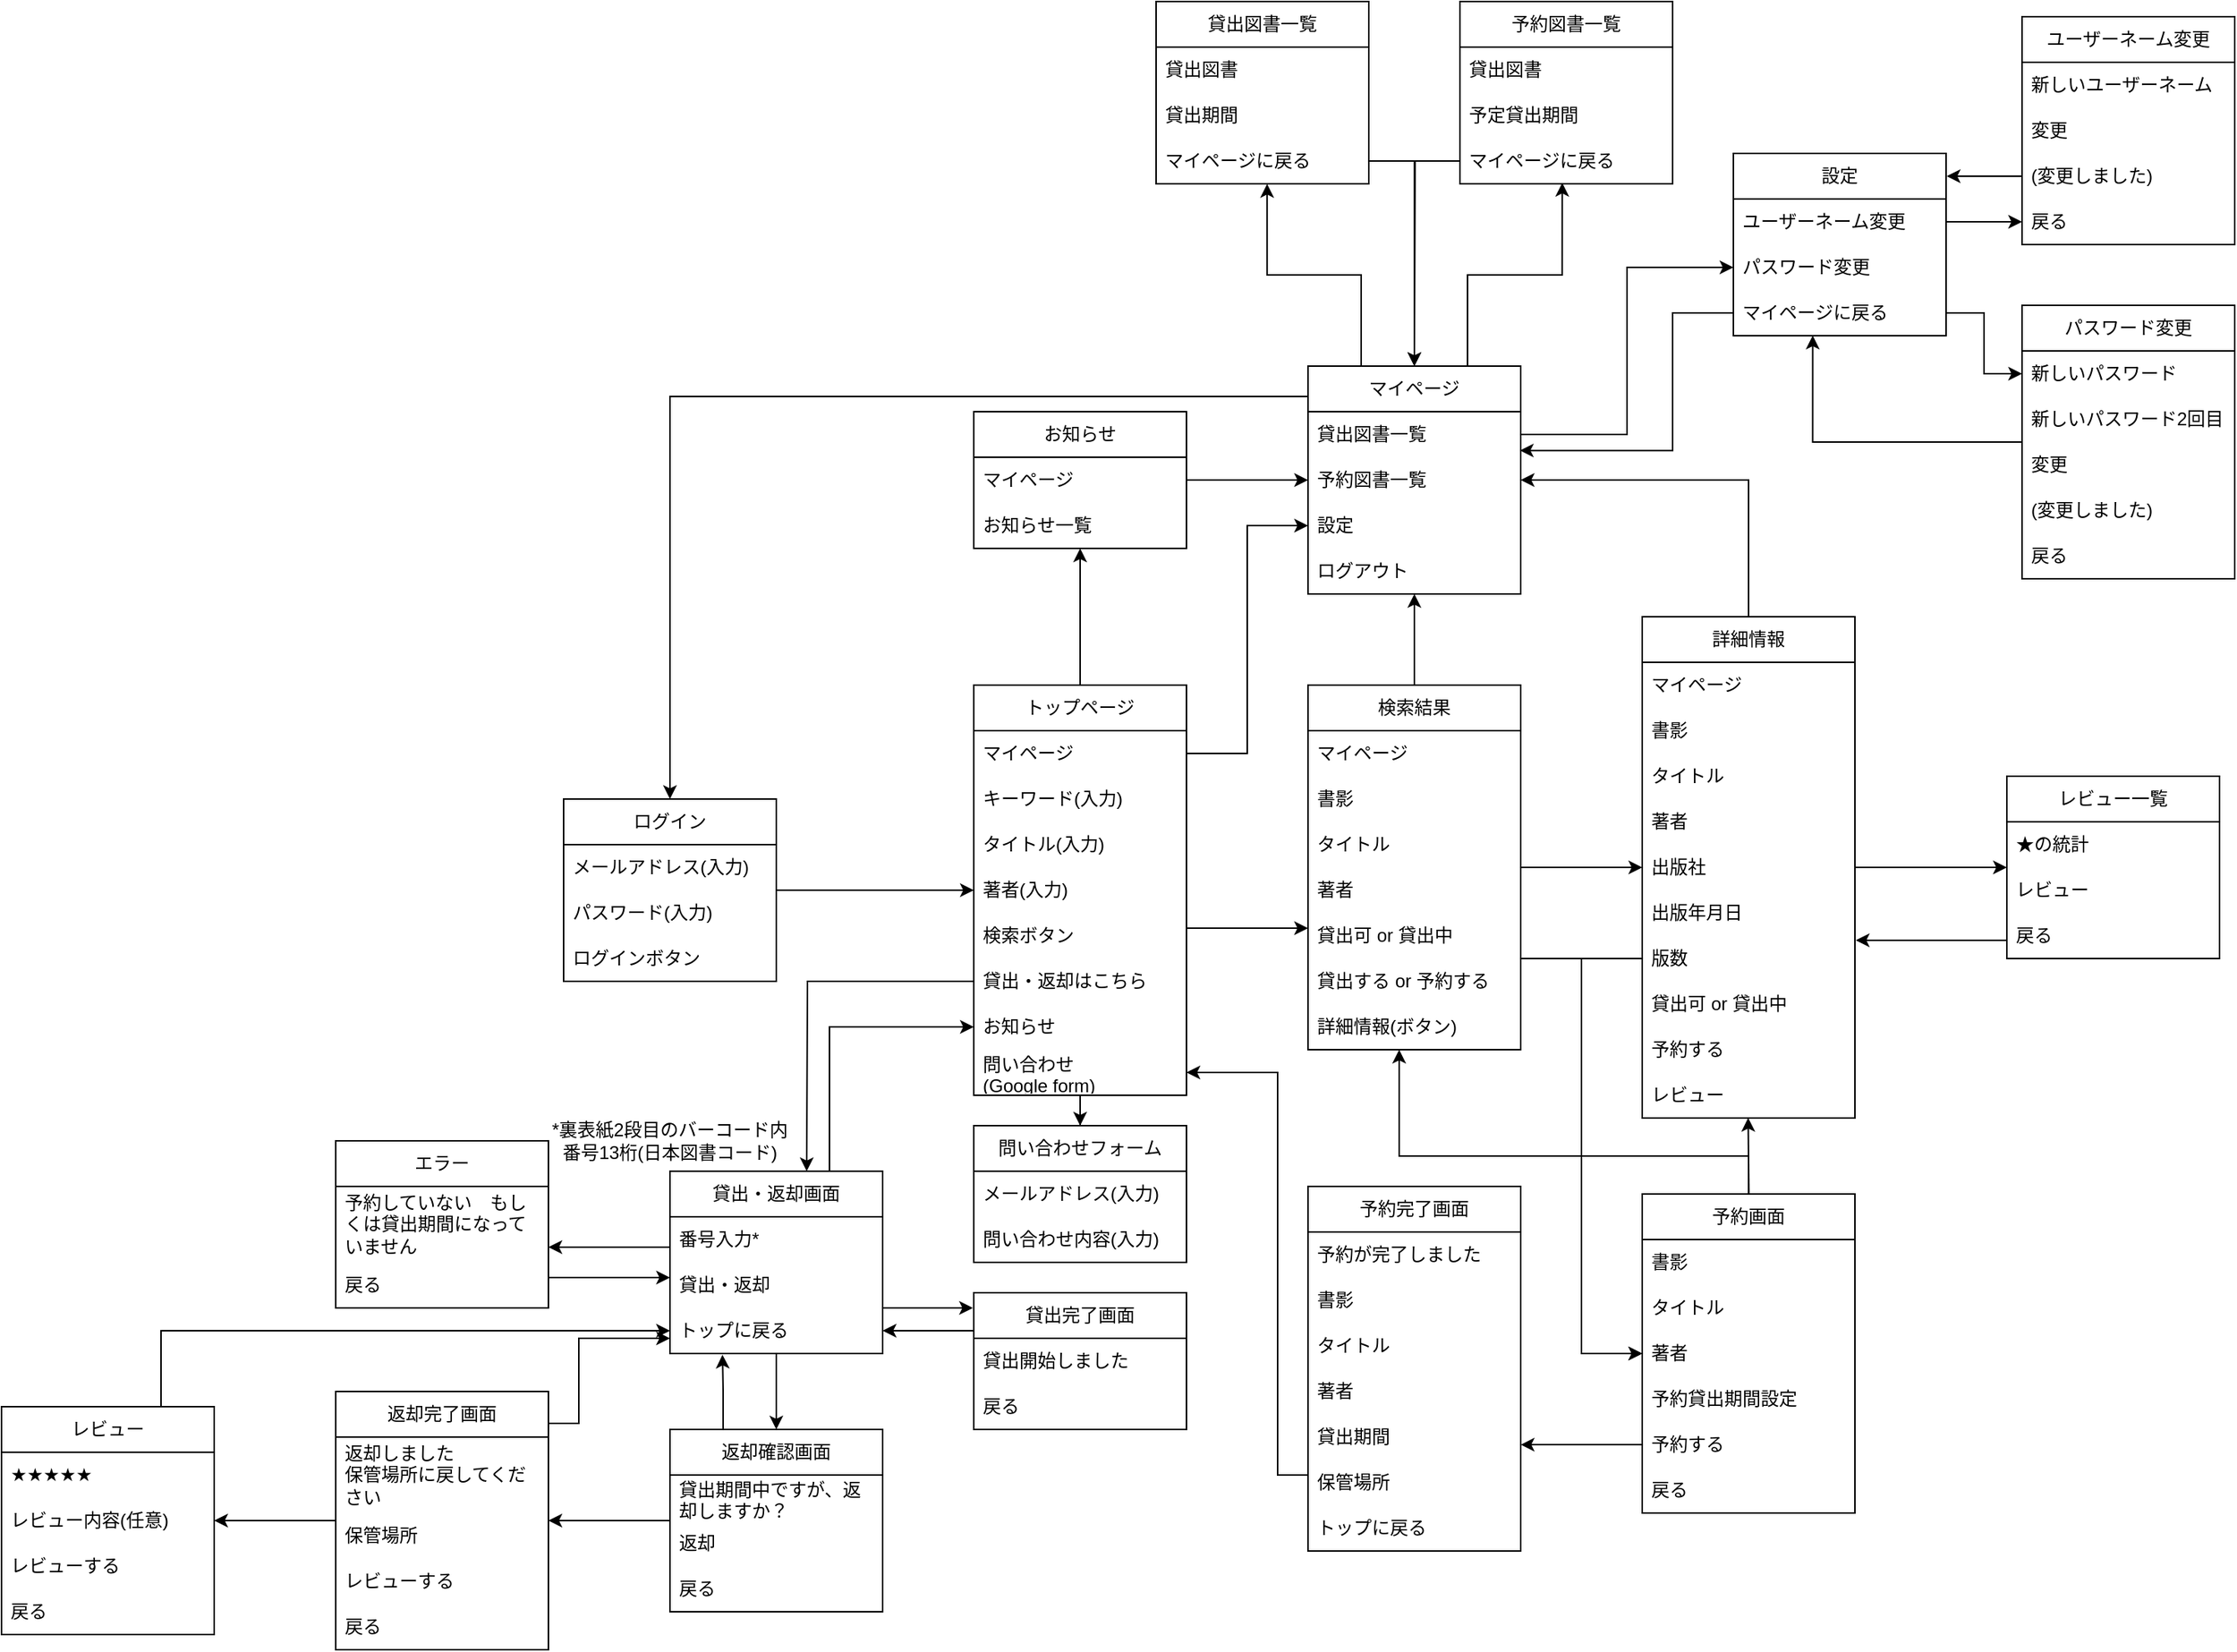 <mxfile version="26.2.13">
  <diagram name="ページ1" id="Kt6pS9-ySaZlzc54SD5-">
    <mxGraphModel dx="2110" dy="527" grid="1" gridSize="10" guides="1" tooltips="1" connect="1" arrows="1" fold="1" page="1" pageScale="1" pageWidth="827" pageHeight="1169" math="0" shadow="0">
      <root>
        <mxCell id="0" />
        <mxCell id="1" parent="0" />
        <mxCell id="22hlUkd0kYIgXe7Y-3Ug-33" value="" style="edgeStyle=orthogonalEdgeStyle;rounded=0;orthogonalLoop=1;jettySize=auto;html=1;" parent="1" source="22hlUkd0kYIgXe7Y-3Ug-8" target="22hlUkd0kYIgXe7Y-3Ug-26" edge="1">
          <mxGeometry relative="1" as="geometry">
            <Array as="points">
              <mxPoint x="80" y="670" />
              <mxPoint x="80" y="670" />
            </Array>
          </mxGeometry>
        </mxCell>
        <mxCell id="22hlUkd0kYIgXe7Y-3Ug-41" value="" style="edgeStyle=orthogonalEdgeStyle;rounded=0;orthogonalLoop=1;jettySize=auto;html=1;" parent="1" source="22hlUkd0kYIgXe7Y-3Ug-8" target="22hlUkd0kYIgXe7Y-3Ug-34" edge="1">
          <mxGeometry relative="1" as="geometry" />
        </mxCell>
        <mxCell id="22hlUkd0kYIgXe7Y-3Ug-58" value="" style="edgeStyle=orthogonalEdgeStyle;rounded=0;orthogonalLoop=1;jettySize=auto;html=1;" parent="1" source="22hlUkd0kYIgXe7Y-3Ug-8" target="22hlUkd0kYIgXe7Y-3Ug-51" edge="1">
          <mxGeometry relative="1" as="geometry" />
        </mxCell>
        <mxCell id="22hlUkd0kYIgXe7Y-3Ug-8" value="トップページ" style="swimlane;fontStyle=0;childLayout=stackLayout;horizontal=1;startSize=30;horizontalStack=0;resizeParent=1;resizeParentMax=0;resizeLast=0;collapsible=1;marginBottom=0;whiteSpace=wrap;html=1;" parent="1" vertex="1">
          <mxGeometry x="-100" y="510" width="140" height="270" as="geometry">
            <mxRectangle x="560" y="190" width="100" height="30" as="alternateBounds" />
          </mxGeometry>
        </mxCell>
        <mxCell id="22hlUkd0kYIgXe7Y-3Ug-111" value="マイページ" style="text;strokeColor=none;fillColor=none;align=left;verticalAlign=middle;spacingLeft=4;spacingRight=4;overflow=hidden;points=[[0,0.5],[1,0.5]];portConstraint=eastwest;rotatable=0;whiteSpace=wrap;html=1;container=0;" parent="22hlUkd0kYIgXe7Y-3Ug-8" vertex="1">
          <mxGeometry y="30" width="140" height="30" as="geometry" />
        </mxCell>
        <mxCell id="22hlUkd0kYIgXe7Y-3Ug-9" value="キーワード(入力)" style="text;strokeColor=none;fillColor=none;align=left;verticalAlign=middle;spacingLeft=4;spacingRight=4;overflow=hidden;points=[[0,0.5],[1,0.5]];portConstraint=eastwest;rotatable=0;whiteSpace=wrap;html=1;container=0;" parent="22hlUkd0kYIgXe7Y-3Ug-8" vertex="1">
          <mxGeometry y="60" width="140" height="30" as="geometry" />
        </mxCell>
        <mxCell id="22hlUkd0kYIgXe7Y-3Ug-21" value="タイトル(入力)" style="text;strokeColor=none;fillColor=none;align=left;verticalAlign=middle;spacingLeft=4;spacingRight=4;overflow=hidden;points=[[0,0.5],[1,0.5]];portConstraint=eastwest;rotatable=0;whiteSpace=wrap;html=1;container=0;" parent="22hlUkd0kYIgXe7Y-3Ug-8" vertex="1">
          <mxGeometry y="90" width="140" height="30" as="geometry" />
        </mxCell>
        <mxCell id="22hlUkd0kYIgXe7Y-3Ug-22" value="著者(入力)" style="text;strokeColor=none;fillColor=none;align=left;verticalAlign=middle;spacingLeft=4;spacingRight=4;overflow=hidden;points=[[0,0.5],[1,0.5]];portConstraint=eastwest;rotatable=0;whiteSpace=wrap;html=1;container=0;" parent="22hlUkd0kYIgXe7Y-3Ug-8" vertex="1">
          <mxGeometry y="120" width="140" height="30" as="geometry" />
        </mxCell>
        <mxCell id="22hlUkd0kYIgXe7Y-3Ug-23" value="検索ボタン" style="text;strokeColor=none;fillColor=none;align=left;verticalAlign=middle;spacingLeft=4;spacingRight=4;overflow=hidden;points=[[0,0.5],[1,0.5]];portConstraint=eastwest;rotatable=0;whiteSpace=wrap;html=1;container=0;" parent="22hlUkd0kYIgXe7Y-3Ug-8" vertex="1">
          <mxGeometry y="150" width="140" height="30" as="geometry" />
        </mxCell>
        <mxCell id="WD_1mOVUfBzSglNMKN-f-21" style="edgeStyle=orthogonalEdgeStyle;rounded=0;orthogonalLoop=1;jettySize=auto;html=1;" parent="22hlUkd0kYIgXe7Y-3Ug-8" source="WD_1mOVUfBzSglNMKN-f-19" edge="1">
          <mxGeometry relative="1" as="geometry">
            <mxPoint x="-110" y="320" as="targetPoint" />
          </mxGeometry>
        </mxCell>
        <mxCell id="WD_1mOVUfBzSglNMKN-f-19" value="貸出・返却はこちら" style="text;strokeColor=none;fillColor=none;align=left;verticalAlign=middle;spacingLeft=4;spacingRight=4;overflow=hidden;points=[[0,0.5],[1,0.5]];portConstraint=eastwest;rotatable=0;whiteSpace=wrap;html=1;container=0;" parent="22hlUkd0kYIgXe7Y-3Ug-8" vertex="1">
          <mxGeometry y="180" width="140" height="30" as="geometry" />
        </mxCell>
        <mxCell id="22hlUkd0kYIgXe7Y-3Ug-24" value="お知らせ" style="text;strokeColor=none;fillColor=none;align=left;verticalAlign=middle;spacingLeft=4;spacingRight=4;overflow=hidden;points=[[0,0.5],[1,0.5]];portConstraint=eastwest;rotatable=0;whiteSpace=wrap;html=1;container=0;" parent="22hlUkd0kYIgXe7Y-3Ug-8" vertex="1">
          <mxGeometry y="210" width="140" height="30" as="geometry" />
        </mxCell>
        <mxCell id="22hlUkd0kYIgXe7Y-3Ug-25" value="問い合わせ&lt;div&gt;(Google form)&lt;/div&gt;" style="text;strokeColor=none;fillColor=none;align=left;verticalAlign=middle;spacingLeft=4;spacingRight=4;overflow=hidden;points=[[0,0.5],[1,0.5]];portConstraint=eastwest;rotatable=0;whiteSpace=wrap;html=1;container=0;" parent="22hlUkd0kYIgXe7Y-3Ug-8" vertex="1">
          <mxGeometry y="240" width="140" height="30" as="geometry" />
        </mxCell>
        <mxCell id="22hlUkd0kYIgXe7Y-3Ug-67" value="" style="edgeStyle=orthogonalEdgeStyle;rounded=0;orthogonalLoop=1;jettySize=auto;html=1;" parent="1" source="22hlUkd0kYIgXe7Y-3Ug-26" target="22hlUkd0kYIgXe7Y-3Ug-60" edge="1">
          <mxGeometry relative="1" as="geometry" />
        </mxCell>
        <mxCell id="22hlUkd0kYIgXe7Y-3Ug-26" value="検索結果" style="swimlane;fontStyle=0;childLayout=stackLayout;horizontal=1;startSize=30;horizontalStack=0;resizeParent=1;resizeParentMax=0;resizeLast=0;collapsible=1;marginBottom=0;whiteSpace=wrap;html=1;" parent="1" vertex="1">
          <mxGeometry x="120" y="510" width="140" height="240" as="geometry">
            <mxRectangle x="560" y="190" width="100" height="30" as="alternateBounds" />
          </mxGeometry>
        </mxCell>
        <mxCell id="22hlUkd0kYIgXe7Y-3Ug-126" value="マイページ" style="text;strokeColor=none;fillColor=none;align=left;verticalAlign=middle;spacingLeft=4;spacingRight=4;overflow=hidden;points=[[0,0.5],[1,0.5]];portConstraint=eastwest;rotatable=0;whiteSpace=wrap;html=1;container=0;" parent="22hlUkd0kYIgXe7Y-3Ug-26" vertex="1">
          <mxGeometry y="30" width="140" height="30" as="geometry" />
        </mxCell>
        <mxCell id="22hlUkd0kYIgXe7Y-3Ug-27" value="書影" style="text;strokeColor=none;fillColor=none;align=left;verticalAlign=middle;spacingLeft=4;spacingRight=4;overflow=hidden;points=[[0,0.5],[1,0.5]];portConstraint=eastwest;rotatable=0;whiteSpace=wrap;html=1;container=0;" parent="22hlUkd0kYIgXe7Y-3Ug-26" vertex="1">
          <mxGeometry y="60" width="140" height="30" as="geometry" />
        </mxCell>
        <mxCell id="22hlUkd0kYIgXe7Y-3Ug-28" value="タイトル" style="text;strokeColor=none;fillColor=none;align=left;verticalAlign=middle;spacingLeft=4;spacingRight=4;overflow=hidden;points=[[0,0.5],[1,0.5]];portConstraint=eastwest;rotatable=0;whiteSpace=wrap;html=1;container=0;" parent="22hlUkd0kYIgXe7Y-3Ug-26" vertex="1">
          <mxGeometry y="90" width="140" height="30" as="geometry" />
        </mxCell>
        <mxCell id="22hlUkd0kYIgXe7Y-3Ug-29" value="著者" style="text;strokeColor=none;fillColor=none;align=left;verticalAlign=middle;spacingLeft=4;spacingRight=4;overflow=hidden;points=[[0,0.5],[1,0.5]];portConstraint=eastwest;rotatable=0;whiteSpace=wrap;html=1;container=0;" parent="22hlUkd0kYIgXe7Y-3Ug-26" vertex="1">
          <mxGeometry y="120" width="140" height="30" as="geometry" />
        </mxCell>
        <mxCell id="22hlUkd0kYIgXe7Y-3Ug-30" value="貸出可 or 貸出中" style="text;strokeColor=none;fillColor=none;align=left;verticalAlign=middle;spacingLeft=4;spacingRight=4;overflow=hidden;points=[[0,0.5],[1,0.5]];portConstraint=eastwest;rotatable=0;whiteSpace=wrap;html=1;container=0;" parent="22hlUkd0kYIgXe7Y-3Ug-26" vertex="1">
          <mxGeometry y="150" width="140" height="30" as="geometry" />
        </mxCell>
        <mxCell id="22hlUkd0kYIgXe7Y-3Ug-31" value="貸出する or 予約する" style="text;strokeColor=none;fillColor=none;align=left;verticalAlign=middle;spacingLeft=4;spacingRight=4;overflow=hidden;points=[[0,0.5],[1,0.5]];portConstraint=eastwest;rotatable=0;whiteSpace=wrap;html=1;container=0;" parent="22hlUkd0kYIgXe7Y-3Ug-26" vertex="1">
          <mxGeometry y="180" width="140" height="30" as="geometry" />
        </mxCell>
        <mxCell id="22hlUkd0kYIgXe7Y-3Ug-32" value="詳細情報(ボタン)" style="text;strokeColor=none;fillColor=none;align=left;verticalAlign=middle;spacingLeft=4;spacingRight=4;overflow=hidden;points=[[0,0.5],[1,0.5]];portConstraint=eastwest;rotatable=0;whiteSpace=wrap;html=1;container=0;" parent="22hlUkd0kYIgXe7Y-3Ug-26" vertex="1">
          <mxGeometry y="210" width="140" height="30" as="geometry" />
        </mxCell>
        <mxCell id="22hlUkd0kYIgXe7Y-3Ug-34" value="問い合わせフォーム" style="swimlane;fontStyle=0;childLayout=stackLayout;horizontal=1;startSize=30;horizontalStack=0;resizeParent=1;resizeParentMax=0;resizeLast=0;collapsible=1;marginBottom=0;whiteSpace=wrap;html=1;" parent="1" vertex="1">
          <mxGeometry x="-100" y="800" width="140" height="90" as="geometry">
            <mxRectangle x="560" y="190" width="100" height="30" as="alternateBounds" />
          </mxGeometry>
        </mxCell>
        <mxCell id="22hlUkd0kYIgXe7Y-3Ug-35" value="メールアドレス(入力)" style="text;strokeColor=none;fillColor=none;align=left;verticalAlign=middle;spacingLeft=4;spacingRight=4;overflow=hidden;points=[[0,0.5],[1,0.5]];portConstraint=eastwest;rotatable=0;whiteSpace=wrap;html=1;container=0;" parent="22hlUkd0kYIgXe7Y-3Ug-34" vertex="1">
          <mxGeometry y="30" width="140" height="30" as="geometry" />
        </mxCell>
        <mxCell id="22hlUkd0kYIgXe7Y-3Ug-40" value="問い合わせ内容(入力)" style="text;strokeColor=none;fillColor=none;align=left;verticalAlign=middle;spacingLeft=4;spacingRight=4;overflow=hidden;points=[[0,0.5],[1,0.5]];portConstraint=eastwest;rotatable=0;whiteSpace=wrap;html=1;container=0;" parent="22hlUkd0kYIgXe7Y-3Ug-34" vertex="1">
          <mxGeometry y="60" width="140" height="30" as="geometry" />
        </mxCell>
        <mxCell id="22hlUkd0kYIgXe7Y-3Ug-119" value="" style="edgeStyle=orthogonalEdgeStyle;rounded=0;orthogonalLoop=1;jettySize=auto;html=1;" parent="1" source="22hlUkd0kYIgXe7Y-3Ug-51" target="22hlUkd0kYIgXe7Y-3Ug-117" edge="1">
          <mxGeometry relative="1" as="geometry" />
        </mxCell>
        <mxCell id="22hlUkd0kYIgXe7Y-3Ug-51" value="お知らせ" style="swimlane;fontStyle=0;childLayout=stackLayout;horizontal=1;startSize=30;horizontalStack=0;resizeParent=1;resizeParentMax=0;resizeLast=0;collapsible=1;marginBottom=0;whiteSpace=wrap;html=1;" parent="1" vertex="1">
          <mxGeometry x="-100" y="330" width="140" height="90" as="geometry">
            <mxRectangle x="560" y="190" width="100" height="30" as="alternateBounds" />
          </mxGeometry>
        </mxCell>
        <mxCell id="22hlUkd0kYIgXe7Y-3Ug-131" value="マイページ" style="text;strokeColor=none;fillColor=none;align=left;verticalAlign=middle;spacingLeft=4;spacingRight=4;overflow=hidden;points=[[0,0.5],[1,0.5]];portConstraint=eastwest;rotatable=0;whiteSpace=wrap;html=1;container=0;" parent="22hlUkd0kYIgXe7Y-3Ug-51" vertex="1">
          <mxGeometry y="30" width="140" height="30" as="geometry" />
        </mxCell>
        <mxCell id="22hlUkd0kYIgXe7Y-3Ug-52" value="お知らせ一覧" style="text;strokeColor=none;fillColor=none;align=left;verticalAlign=middle;spacingLeft=4;spacingRight=4;overflow=hidden;points=[[0,0.5],[1,0.5]];portConstraint=eastwest;rotatable=0;whiteSpace=wrap;html=1;container=0;" parent="22hlUkd0kYIgXe7Y-3Ug-51" vertex="1">
          <mxGeometry y="60" width="140" height="30" as="geometry" />
        </mxCell>
        <mxCell id="22hlUkd0kYIgXe7Y-3Ug-130" style="edgeStyle=orthogonalEdgeStyle;rounded=0;orthogonalLoop=1;jettySize=auto;html=1;exitX=0.5;exitY=0;exitDx=0;exitDy=0;entryX=1;entryY=0.5;entryDx=0;entryDy=0;" parent="1" source="22hlUkd0kYIgXe7Y-3Ug-60" target="22hlUkd0kYIgXe7Y-3Ug-117" edge="1">
          <mxGeometry relative="1" as="geometry" />
        </mxCell>
        <mxCell id="u4Y02AsKaoFaNScH1n6Z-13" value="" style="edgeStyle=orthogonalEdgeStyle;rounded=0;orthogonalLoop=1;jettySize=auto;html=1;" parent="1" source="22hlUkd0kYIgXe7Y-3Ug-60" target="u4Y02AsKaoFaNScH1n6Z-2" edge="1">
          <mxGeometry relative="1" as="geometry" />
        </mxCell>
        <mxCell id="22hlUkd0kYIgXe7Y-3Ug-60" value="詳細情報" style="swimlane;fontStyle=0;childLayout=stackLayout;horizontal=1;startSize=30;horizontalStack=0;resizeParent=1;resizeParentMax=0;resizeLast=0;collapsible=1;marginBottom=0;whiteSpace=wrap;html=1;" parent="1" vertex="1">
          <mxGeometry x="340" y="465" width="140" height="330" as="geometry">
            <mxRectangle x="560" y="190" width="100" height="30" as="alternateBounds" />
          </mxGeometry>
        </mxCell>
        <mxCell id="22hlUkd0kYIgXe7Y-3Ug-127" value="マイページ" style="text;strokeColor=none;fillColor=none;align=left;verticalAlign=middle;spacingLeft=4;spacingRight=4;overflow=hidden;points=[[0,0.5],[1,0.5]];portConstraint=eastwest;rotatable=0;whiteSpace=wrap;html=1;container=0;" parent="22hlUkd0kYIgXe7Y-3Ug-60" vertex="1">
          <mxGeometry y="30" width="140" height="30" as="geometry" />
        </mxCell>
        <mxCell id="22hlUkd0kYIgXe7Y-3Ug-61" value="書影" style="text;strokeColor=none;fillColor=none;align=left;verticalAlign=middle;spacingLeft=4;spacingRight=4;overflow=hidden;points=[[0,0.5],[1,0.5]];portConstraint=eastwest;rotatable=0;whiteSpace=wrap;html=1;container=0;" parent="22hlUkd0kYIgXe7Y-3Ug-60" vertex="1">
          <mxGeometry y="60" width="140" height="30" as="geometry" />
        </mxCell>
        <mxCell id="22hlUkd0kYIgXe7Y-3Ug-62" value="タイトル" style="text;strokeColor=none;fillColor=none;align=left;verticalAlign=middle;spacingLeft=4;spacingRight=4;overflow=hidden;points=[[0,0.5],[1,0.5]];portConstraint=eastwest;rotatable=0;whiteSpace=wrap;html=1;container=0;" parent="22hlUkd0kYIgXe7Y-3Ug-60" vertex="1">
          <mxGeometry y="90" width="140" height="30" as="geometry" />
        </mxCell>
        <mxCell id="22hlUkd0kYIgXe7Y-3Ug-63" value="著者" style="text;strokeColor=none;fillColor=none;align=left;verticalAlign=middle;spacingLeft=4;spacingRight=4;overflow=hidden;points=[[0,0.5],[1,0.5]];portConstraint=eastwest;rotatable=0;whiteSpace=wrap;html=1;container=0;" parent="22hlUkd0kYIgXe7Y-3Ug-60" vertex="1">
          <mxGeometry y="120" width="140" height="30" as="geometry" />
        </mxCell>
        <mxCell id="22hlUkd0kYIgXe7Y-3Ug-68" value="出版社" style="text;strokeColor=none;fillColor=none;align=left;verticalAlign=middle;spacingLeft=4;spacingRight=4;overflow=hidden;points=[[0,0.5],[1,0.5]];portConstraint=eastwest;rotatable=0;whiteSpace=wrap;html=1;container=0;" parent="22hlUkd0kYIgXe7Y-3Ug-60" vertex="1">
          <mxGeometry y="150" width="140" height="30" as="geometry" />
        </mxCell>
        <mxCell id="22hlUkd0kYIgXe7Y-3Ug-69" value="出版年月日" style="text;strokeColor=none;fillColor=none;align=left;verticalAlign=middle;spacingLeft=4;spacingRight=4;overflow=hidden;points=[[0,0.5],[1,0.5]];portConstraint=eastwest;rotatable=0;whiteSpace=wrap;html=1;container=0;" parent="22hlUkd0kYIgXe7Y-3Ug-60" vertex="1">
          <mxGeometry y="180" width="140" height="30" as="geometry" />
        </mxCell>
        <mxCell id="22hlUkd0kYIgXe7Y-3Ug-70" value="版数" style="text;strokeColor=none;fillColor=none;align=left;verticalAlign=middle;spacingLeft=4;spacingRight=4;overflow=hidden;points=[[0,0.5],[1,0.5]];portConstraint=eastwest;rotatable=0;whiteSpace=wrap;html=1;container=0;" parent="22hlUkd0kYIgXe7Y-3Ug-60" vertex="1">
          <mxGeometry y="210" width="140" height="30" as="geometry" />
        </mxCell>
        <mxCell id="22hlUkd0kYIgXe7Y-3Ug-64" value="貸出可 or 貸出中" style="text;strokeColor=none;fillColor=none;align=left;verticalAlign=middle;spacingLeft=4;spacingRight=4;overflow=hidden;points=[[0,0.5],[1,0.5]];portConstraint=eastwest;rotatable=0;whiteSpace=wrap;html=1;container=0;" parent="22hlUkd0kYIgXe7Y-3Ug-60" vertex="1">
          <mxGeometry y="240" width="140" height="30" as="geometry" />
        </mxCell>
        <mxCell id="22hlUkd0kYIgXe7Y-3Ug-65" value="予約する" style="text;strokeColor=none;fillColor=none;align=left;verticalAlign=middle;spacingLeft=4;spacingRight=4;overflow=hidden;points=[[0,0.5],[1,0.5]];portConstraint=eastwest;rotatable=0;whiteSpace=wrap;html=1;container=0;" parent="22hlUkd0kYIgXe7Y-3Ug-60" vertex="1">
          <mxGeometry y="270" width="140" height="30" as="geometry" />
        </mxCell>
        <mxCell id="22hlUkd0kYIgXe7Y-3Ug-66" value="レビュー" style="text;strokeColor=none;fillColor=none;align=left;verticalAlign=middle;spacingLeft=4;spacingRight=4;overflow=hidden;points=[[0,0.5],[1,0.5]];portConstraint=eastwest;rotatable=0;whiteSpace=wrap;html=1;container=0;" parent="22hlUkd0kYIgXe7Y-3Ug-60" vertex="1">
          <mxGeometry y="300" width="140" height="30" as="geometry" />
        </mxCell>
        <mxCell id="WD_1mOVUfBzSglNMKN-f-13" value="" style="edgeStyle=orthogonalEdgeStyle;rounded=0;orthogonalLoop=1;jettySize=auto;html=1;exitX=0.5;exitY=0;exitDx=0;exitDy=0;" parent="1" source="22hlUkd0kYIgXe7Y-3Ug-71" edge="1">
          <mxGeometry relative="1" as="geometry">
            <mxPoint x="420" y="840" as="sourcePoint" />
            <mxPoint x="180" y="750" as="targetPoint" />
            <Array as="points">
              <mxPoint x="410" y="820" />
              <mxPoint x="180" y="820" />
            </Array>
          </mxGeometry>
        </mxCell>
        <mxCell id="WD_1mOVUfBzSglNMKN-f-17" style="edgeStyle=orthogonalEdgeStyle;rounded=0;orthogonalLoop=1;jettySize=auto;html=1;entryX=1;entryY=0.667;entryDx=0;entryDy=0;exitX=0;exitY=0.5;exitDx=0;exitDy=0;entryPerimeter=0;" parent="1" source="22hlUkd0kYIgXe7Y-3Ug-79" target="22hlUkd0kYIgXe7Y-3Ug-154" edge="1">
          <mxGeometry relative="1" as="geometry">
            <Array as="points" />
          </mxGeometry>
        </mxCell>
        <mxCell id="22hlUkd0kYIgXe7Y-3Ug-71" value="予約画面" style="swimlane;fontStyle=0;childLayout=stackLayout;horizontal=1;startSize=30;horizontalStack=0;resizeParent=1;resizeParentMax=0;resizeLast=0;collapsible=1;marginBottom=0;whiteSpace=wrap;html=1;" parent="1" vertex="1">
          <mxGeometry x="340" y="845" width="140" height="210" as="geometry">
            <mxRectangle x="560" y="190" width="100" height="30" as="alternateBounds" />
          </mxGeometry>
        </mxCell>
        <mxCell id="22hlUkd0kYIgXe7Y-3Ug-72" value="書影" style="text;strokeColor=none;fillColor=none;align=left;verticalAlign=middle;spacingLeft=4;spacingRight=4;overflow=hidden;points=[[0,0.5],[1,0.5]];portConstraint=eastwest;rotatable=0;whiteSpace=wrap;html=1;container=0;" parent="22hlUkd0kYIgXe7Y-3Ug-71" vertex="1">
          <mxGeometry y="30" width="140" height="30" as="geometry" />
        </mxCell>
        <mxCell id="22hlUkd0kYIgXe7Y-3Ug-73" value="タイトル" style="text;strokeColor=none;fillColor=none;align=left;verticalAlign=middle;spacingLeft=4;spacingRight=4;overflow=hidden;points=[[0,0.5],[1,0.5]];portConstraint=eastwest;rotatable=0;whiteSpace=wrap;html=1;container=0;" parent="22hlUkd0kYIgXe7Y-3Ug-71" vertex="1">
          <mxGeometry y="60" width="140" height="30" as="geometry" />
        </mxCell>
        <mxCell id="22hlUkd0kYIgXe7Y-3Ug-74" value="著者" style="text;strokeColor=none;fillColor=none;align=left;verticalAlign=middle;spacingLeft=4;spacingRight=4;overflow=hidden;points=[[0,0.5],[1,0.5]];portConstraint=eastwest;rotatable=0;whiteSpace=wrap;html=1;container=0;" parent="22hlUkd0kYIgXe7Y-3Ug-71" vertex="1">
          <mxGeometry y="90" width="140" height="30" as="geometry" />
        </mxCell>
        <mxCell id="22hlUkd0kYIgXe7Y-3Ug-75" value="予約貸出期間設定" style="text;strokeColor=none;fillColor=none;align=left;verticalAlign=middle;spacingLeft=4;spacingRight=4;overflow=hidden;points=[[0,0.5],[1,0.5]];portConstraint=eastwest;rotatable=0;whiteSpace=wrap;html=1;container=0;" parent="22hlUkd0kYIgXe7Y-3Ug-71" vertex="1">
          <mxGeometry y="120" width="140" height="30" as="geometry" />
        </mxCell>
        <mxCell id="22hlUkd0kYIgXe7Y-3Ug-79" value="&lt;div&gt;&lt;span style=&quot;background-color: transparent; color: light-dark(rgb(0, 0, 0), rgb(255, 255, 255));&quot;&gt;予約する&lt;/span&gt;&lt;/div&gt;" style="text;strokeColor=none;fillColor=none;align=left;verticalAlign=middle;spacingLeft=4;spacingRight=4;overflow=hidden;points=[[0,0.5],[1,0.5]];portConstraint=eastwest;rotatable=0;whiteSpace=wrap;html=1;container=0;" parent="22hlUkd0kYIgXe7Y-3Ug-71" vertex="1">
          <mxGeometry y="150" width="140" height="30" as="geometry" />
        </mxCell>
        <mxCell id="22hlUkd0kYIgXe7Y-3Ug-128" value="戻る" style="text;strokeColor=none;fillColor=none;align=left;verticalAlign=middle;spacingLeft=4;spacingRight=4;overflow=hidden;points=[[0,0.5],[1,0.5]];portConstraint=eastwest;rotatable=0;whiteSpace=wrap;html=1;container=0;" parent="22hlUkd0kYIgXe7Y-3Ug-71" vertex="1">
          <mxGeometry y="180" width="140" height="30" as="geometry" />
        </mxCell>
        <mxCell id="22hlUkd0kYIgXe7Y-3Ug-112" value="" style="edgeStyle=orthogonalEdgeStyle;rounded=0;orthogonalLoop=1;jettySize=auto;html=1;entryX=0;entryY=0.5;entryDx=0;entryDy=0;" parent="1" source="22hlUkd0kYIgXe7Y-3Ug-82" target="22hlUkd0kYIgXe7Y-3Ug-22" edge="1">
          <mxGeometry relative="1" as="geometry">
            <mxPoint x="-140" y="615" as="targetPoint" />
          </mxGeometry>
        </mxCell>
        <mxCell id="22hlUkd0kYIgXe7Y-3Ug-82" value="ログイン" style="swimlane;fontStyle=0;childLayout=stackLayout;horizontal=1;startSize=30;horizontalStack=0;resizeParent=1;resizeParentMax=0;resizeLast=0;collapsible=1;marginBottom=0;whiteSpace=wrap;html=1;" parent="1" vertex="1">
          <mxGeometry x="-370" y="585" width="140" height="120" as="geometry">
            <mxRectangle x="560" y="190" width="100" height="30" as="alternateBounds" />
          </mxGeometry>
        </mxCell>
        <mxCell id="22hlUkd0kYIgXe7Y-3Ug-83" value="メールアドレス(入力)" style="text;strokeColor=none;fillColor=none;align=left;verticalAlign=middle;spacingLeft=4;spacingRight=4;overflow=hidden;points=[[0,0.5],[1,0.5]];portConstraint=eastwest;rotatable=0;whiteSpace=wrap;html=1;container=0;" parent="22hlUkd0kYIgXe7Y-3Ug-82" vertex="1">
          <mxGeometry y="30" width="140" height="30" as="geometry" />
        </mxCell>
        <mxCell id="22hlUkd0kYIgXe7Y-3Ug-84" value="パスワード(入力)" style="text;strokeColor=none;fillColor=none;align=left;verticalAlign=middle;spacingLeft=4;spacingRight=4;overflow=hidden;points=[[0,0.5],[1,0.5]];portConstraint=eastwest;rotatable=0;whiteSpace=wrap;html=1;container=0;" parent="22hlUkd0kYIgXe7Y-3Ug-82" vertex="1">
          <mxGeometry y="60" width="140" height="30" as="geometry" />
        </mxCell>
        <mxCell id="22hlUkd0kYIgXe7Y-3Ug-85" value="ログインボタン" style="text;strokeColor=none;fillColor=none;align=left;verticalAlign=middle;spacingLeft=4;spacingRight=4;overflow=hidden;points=[[0,0.5],[1,0.5]];portConstraint=eastwest;rotatable=0;whiteSpace=wrap;html=1;container=0;" parent="22hlUkd0kYIgXe7Y-3Ug-82" vertex="1">
          <mxGeometry y="90" width="140" height="30" as="geometry" />
        </mxCell>
        <mxCell id="22hlUkd0kYIgXe7Y-3Ug-113" value="マイページ" style="swimlane;fontStyle=0;childLayout=stackLayout;horizontal=1;startSize=30;horizontalStack=0;resizeParent=1;resizeParentMax=0;resizeLast=0;collapsible=1;marginBottom=0;whiteSpace=wrap;html=1;" parent="1" vertex="1">
          <mxGeometry x="120" y="300" width="140" height="150" as="geometry">
            <mxRectangle x="370" y="290" width="100" height="30" as="alternateBounds" />
          </mxGeometry>
        </mxCell>
        <mxCell id="22hlUkd0kYIgXe7Y-3Ug-114" value="貸出図書一覧" style="text;strokeColor=none;fillColor=none;align=left;verticalAlign=middle;spacingLeft=4;spacingRight=4;overflow=hidden;points=[[0,0.5],[1,0.5]];portConstraint=eastwest;rotatable=0;whiteSpace=wrap;html=1;" parent="22hlUkd0kYIgXe7Y-3Ug-113" vertex="1">
          <mxGeometry y="30" width="140" height="30" as="geometry" />
        </mxCell>
        <mxCell id="22hlUkd0kYIgXe7Y-3Ug-117" value="予約図書一覧" style="text;strokeColor=none;fillColor=none;align=left;verticalAlign=middle;spacingLeft=4;spacingRight=4;overflow=hidden;points=[[0,0.5],[1,0.5]];portConstraint=eastwest;rotatable=0;whiteSpace=wrap;html=1;" parent="22hlUkd0kYIgXe7Y-3Ug-113" vertex="1">
          <mxGeometry y="60" width="140" height="30" as="geometry" />
        </mxCell>
        <mxCell id="22hlUkd0kYIgXe7Y-3Ug-116" value="設定" style="text;strokeColor=none;fillColor=none;align=left;verticalAlign=middle;spacingLeft=4;spacingRight=4;overflow=hidden;points=[[0,0.5],[1,0.5]];portConstraint=eastwest;rotatable=0;whiteSpace=wrap;html=1;" parent="22hlUkd0kYIgXe7Y-3Ug-113" vertex="1">
          <mxGeometry y="90" width="140" height="30" as="geometry" />
        </mxCell>
        <mxCell id="22hlUkd0kYIgXe7Y-3Ug-132" value="ログアウト" style="text;strokeColor=none;fillColor=none;align=left;verticalAlign=middle;spacingLeft=4;spacingRight=4;overflow=hidden;points=[[0,0.5],[1,0.5]];portConstraint=eastwest;rotatable=0;whiteSpace=wrap;html=1;" parent="22hlUkd0kYIgXe7Y-3Ug-113" vertex="1">
          <mxGeometry y="120" width="140" height="30" as="geometry" />
        </mxCell>
        <mxCell id="22hlUkd0kYIgXe7Y-3Ug-122" style="edgeStyle=orthogonalEdgeStyle;rounded=0;orthogonalLoop=1;jettySize=auto;html=1;exitX=1;exitY=0.5;exitDx=0;exitDy=0;entryX=0;entryY=0.5;entryDx=0;entryDy=0;" parent="1" source="22hlUkd0kYIgXe7Y-3Ug-111" target="22hlUkd0kYIgXe7Y-3Ug-116" edge="1">
          <mxGeometry relative="1" as="geometry" />
        </mxCell>
        <mxCell id="22hlUkd0kYIgXe7Y-3Ug-124" style="edgeStyle=orthogonalEdgeStyle;rounded=0;orthogonalLoop=1;jettySize=auto;html=1;exitX=0.5;exitY=0;exitDx=0;exitDy=0;entryX=0.5;entryY=1;entryDx=0;entryDy=0;entryPerimeter=0;" parent="1" source="22hlUkd0kYIgXe7Y-3Ug-26" target="22hlUkd0kYIgXe7Y-3Ug-132" edge="1">
          <mxGeometry relative="1" as="geometry" />
        </mxCell>
        <mxCell id="22hlUkd0kYIgXe7Y-3Ug-129" style="edgeStyle=orthogonalEdgeStyle;rounded=0;orthogonalLoop=1;jettySize=auto;html=1;exitX=0.575;exitY=0.004;exitDx=0;exitDy=0;entryX=0.498;entryY=0.996;entryDx=0;entryDy=0;entryPerimeter=0;exitPerimeter=0;" parent="1" target="22hlUkd0kYIgXe7Y-3Ug-66" edge="1">
          <mxGeometry relative="1" as="geometry">
            <Array as="points">
              <mxPoint x="410" y="845" />
            </Array>
            <mxPoint x="410.21" y="845.0" as="sourcePoint" />
            <mxPoint x="409.79" y="793.74" as="targetPoint" />
          </mxGeometry>
        </mxCell>
        <mxCell id="22hlUkd0kYIgXe7Y-3Ug-133" style="edgeStyle=orthogonalEdgeStyle;rounded=0;orthogonalLoop=1;jettySize=auto;html=1;exitX=0;exitY=0.133;exitDx=0;exitDy=0;entryX=0.5;entryY=0;entryDx=0;entryDy=0;exitPerimeter=0;" parent="1" source="22hlUkd0kYIgXe7Y-3Ug-113" target="22hlUkd0kYIgXe7Y-3Ug-82" edge="1">
          <mxGeometry relative="1" as="geometry" />
        </mxCell>
        <mxCell id="22hlUkd0kYIgXe7Y-3Ug-134" value="貸出図書一覧" style="swimlane;fontStyle=0;childLayout=stackLayout;horizontal=1;startSize=30;horizontalStack=0;resizeParent=1;resizeParentMax=0;resizeLast=0;collapsible=1;marginBottom=0;whiteSpace=wrap;html=1;" parent="1" vertex="1">
          <mxGeometry x="20" y="60" width="140" height="120" as="geometry">
            <mxRectangle x="370" y="290" width="100" height="30" as="alternateBounds" />
          </mxGeometry>
        </mxCell>
        <mxCell id="22hlUkd0kYIgXe7Y-3Ug-135" value="貸出図書" style="text;strokeColor=none;fillColor=none;align=left;verticalAlign=middle;spacingLeft=4;spacingRight=4;overflow=hidden;points=[[0,0.5],[1,0.5]];portConstraint=eastwest;rotatable=0;whiteSpace=wrap;html=1;" parent="22hlUkd0kYIgXe7Y-3Ug-134" vertex="1">
          <mxGeometry y="30" width="140" height="30" as="geometry" />
        </mxCell>
        <mxCell id="22hlUkd0kYIgXe7Y-3Ug-137" value="貸出期間" style="text;strokeColor=none;fillColor=none;align=left;verticalAlign=middle;spacingLeft=4;spacingRight=4;overflow=hidden;points=[[0,0.5],[1,0.5]];portConstraint=eastwest;rotatable=0;whiteSpace=wrap;html=1;" parent="22hlUkd0kYIgXe7Y-3Ug-134" vertex="1">
          <mxGeometry y="60" width="140" height="30" as="geometry" />
        </mxCell>
        <mxCell id="22hlUkd0kYIgXe7Y-3Ug-147" style="edgeStyle=orthogonalEdgeStyle;rounded=0;orthogonalLoop=1;jettySize=auto;html=1;exitX=1;exitY=0.5;exitDx=0;exitDy=0;" parent="22hlUkd0kYIgXe7Y-3Ug-134" source="22hlUkd0kYIgXe7Y-3Ug-138" edge="1">
          <mxGeometry relative="1" as="geometry">
            <mxPoint x="170" y="240" as="targetPoint" />
          </mxGeometry>
        </mxCell>
        <mxCell id="22hlUkd0kYIgXe7Y-3Ug-138" value="マイページに戻る" style="text;strokeColor=none;fillColor=none;align=left;verticalAlign=middle;spacingLeft=4;spacingRight=4;overflow=hidden;points=[[0,0.5],[1,0.5]];portConstraint=eastwest;rotatable=0;whiteSpace=wrap;html=1;" parent="22hlUkd0kYIgXe7Y-3Ug-134" vertex="1">
          <mxGeometry y="90" width="140" height="30" as="geometry" />
        </mxCell>
        <mxCell id="22hlUkd0kYIgXe7Y-3Ug-140" value="予約図書一覧" style="swimlane;fontStyle=0;childLayout=stackLayout;horizontal=1;startSize=30;horizontalStack=0;resizeParent=1;resizeParentMax=0;resizeLast=0;collapsible=1;marginBottom=0;whiteSpace=wrap;html=1;" parent="1" vertex="1">
          <mxGeometry x="220" y="60" width="140" height="120" as="geometry">
            <mxRectangle x="370" y="290" width="100" height="30" as="alternateBounds" />
          </mxGeometry>
        </mxCell>
        <mxCell id="22hlUkd0kYIgXe7Y-3Ug-141" value="貸出図書" style="text;strokeColor=none;fillColor=none;align=left;verticalAlign=middle;spacingLeft=4;spacingRight=4;overflow=hidden;points=[[0,0.5],[1,0.5]];portConstraint=eastwest;rotatable=0;whiteSpace=wrap;html=1;" parent="22hlUkd0kYIgXe7Y-3Ug-140" vertex="1">
          <mxGeometry y="30" width="140" height="30" as="geometry" />
        </mxCell>
        <mxCell id="22hlUkd0kYIgXe7Y-3Ug-142" value="予定貸出期間" style="text;strokeColor=none;fillColor=none;align=left;verticalAlign=middle;spacingLeft=4;spacingRight=4;overflow=hidden;points=[[0,0.5],[1,0.5]];portConstraint=eastwest;rotatable=0;whiteSpace=wrap;html=1;" parent="22hlUkd0kYIgXe7Y-3Ug-140" vertex="1">
          <mxGeometry y="60" width="140" height="30" as="geometry" />
        </mxCell>
        <mxCell id="22hlUkd0kYIgXe7Y-3Ug-143" value="マイページに戻る" style="text;strokeColor=none;fillColor=none;align=left;verticalAlign=middle;spacingLeft=4;spacingRight=4;overflow=hidden;points=[[0,0.5],[1,0.5]];portConstraint=eastwest;rotatable=0;whiteSpace=wrap;html=1;" parent="22hlUkd0kYIgXe7Y-3Ug-140" vertex="1">
          <mxGeometry y="90" width="140" height="30" as="geometry" />
        </mxCell>
        <mxCell id="22hlUkd0kYIgXe7Y-3Ug-144" style="edgeStyle=orthogonalEdgeStyle;rounded=0;orthogonalLoop=1;jettySize=auto;html=1;exitX=0.25;exitY=0;exitDx=0;exitDy=0;entryX=0.522;entryY=1.003;entryDx=0;entryDy=0;entryPerimeter=0;" parent="1" source="22hlUkd0kYIgXe7Y-3Ug-113" target="22hlUkd0kYIgXe7Y-3Ug-138" edge="1">
          <mxGeometry relative="1" as="geometry" />
        </mxCell>
        <mxCell id="22hlUkd0kYIgXe7Y-3Ug-145" style="edgeStyle=orthogonalEdgeStyle;rounded=0;orthogonalLoop=1;jettySize=auto;html=1;exitX=0.75;exitY=0;exitDx=0;exitDy=0;entryX=0.481;entryY=0.979;entryDx=0;entryDy=0;entryPerimeter=0;" parent="1" source="22hlUkd0kYIgXe7Y-3Ug-113" target="22hlUkd0kYIgXe7Y-3Ug-143" edge="1">
          <mxGeometry relative="1" as="geometry" />
        </mxCell>
        <mxCell id="22hlUkd0kYIgXe7Y-3Ug-146" style="edgeStyle=orthogonalEdgeStyle;rounded=0;orthogonalLoop=1;jettySize=auto;html=1;exitX=0;exitY=0.5;exitDx=0;exitDy=0;entryX=0.5;entryY=0;entryDx=0;entryDy=0;" parent="1" source="22hlUkd0kYIgXe7Y-3Ug-143" target="22hlUkd0kYIgXe7Y-3Ug-113" edge="1">
          <mxGeometry relative="1" as="geometry" />
        </mxCell>
        <mxCell id="WD_1mOVUfBzSglNMKN-f-1" value="" style="edgeStyle=orthogonalEdgeStyle;rounded=0;orthogonalLoop=1;jettySize=auto;html=1;" parent="1" source="22hlUkd0kYIgXe7Y-3Ug-150" target="22hlUkd0kYIgXe7Y-3Ug-25" edge="1">
          <mxGeometry relative="1" as="geometry">
            <mxPoint x="100" y="960" as="targetPoint" />
            <Array as="points">
              <mxPoint x="100" y="1030" />
              <mxPoint x="100" y="765" />
            </Array>
          </mxGeometry>
        </mxCell>
        <mxCell id="22hlUkd0kYIgXe7Y-3Ug-150" value="予約完了画面" style="swimlane;fontStyle=0;childLayout=stackLayout;horizontal=1;startSize=30;horizontalStack=0;resizeParent=1;resizeParentMax=0;resizeLast=0;collapsible=1;marginBottom=0;whiteSpace=wrap;html=1;" parent="1" vertex="1">
          <mxGeometry x="120" y="840" width="140" height="240" as="geometry">
            <mxRectangle x="560" y="190" width="100" height="30" as="alternateBounds" />
          </mxGeometry>
        </mxCell>
        <mxCell id="22hlUkd0kYIgXe7Y-3Ug-160" value="予約が完了しました" style="text;strokeColor=none;fillColor=none;align=left;verticalAlign=middle;spacingLeft=4;spacingRight=4;overflow=hidden;points=[[0,0.5],[1,0.5]];portConstraint=eastwest;rotatable=0;whiteSpace=wrap;html=1;container=0;" parent="22hlUkd0kYIgXe7Y-3Ug-150" vertex="1">
          <mxGeometry y="30" width="140" height="30" as="geometry" />
        </mxCell>
        <mxCell id="22hlUkd0kYIgXe7Y-3Ug-151" value="書影" style="text;strokeColor=none;fillColor=none;align=left;verticalAlign=middle;spacingLeft=4;spacingRight=4;overflow=hidden;points=[[0,0.5],[1,0.5]];portConstraint=eastwest;rotatable=0;whiteSpace=wrap;html=1;container=0;" parent="22hlUkd0kYIgXe7Y-3Ug-150" vertex="1">
          <mxGeometry y="60" width="140" height="30" as="geometry" />
        </mxCell>
        <mxCell id="22hlUkd0kYIgXe7Y-3Ug-152" value="タイトル" style="text;strokeColor=none;fillColor=none;align=left;verticalAlign=middle;spacingLeft=4;spacingRight=4;overflow=hidden;points=[[0,0.5],[1,0.5]];portConstraint=eastwest;rotatable=0;whiteSpace=wrap;html=1;container=0;" parent="22hlUkd0kYIgXe7Y-3Ug-150" vertex="1">
          <mxGeometry y="90" width="140" height="30" as="geometry" />
        </mxCell>
        <mxCell id="22hlUkd0kYIgXe7Y-3Ug-153" value="著者" style="text;strokeColor=none;fillColor=none;align=left;verticalAlign=middle;spacingLeft=4;spacingRight=4;overflow=hidden;points=[[0,0.5],[1,0.5]];portConstraint=eastwest;rotatable=0;whiteSpace=wrap;html=1;container=0;" parent="22hlUkd0kYIgXe7Y-3Ug-150" vertex="1">
          <mxGeometry y="120" width="140" height="30" as="geometry" />
        </mxCell>
        <mxCell id="22hlUkd0kYIgXe7Y-3Ug-154" value="貸出期間" style="text;strokeColor=none;fillColor=none;align=left;verticalAlign=middle;spacingLeft=4;spacingRight=4;overflow=hidden;points=[[0,0.5],[1,0.5]];portConstraint=eastwest;rotatable=0;whiteSpace=wrap;html=1;container=0;" parent="22hlUkd0kYIgXe7Y-3Ug-150" vertex="1">
          <mxGeometry y="150" width="140" height="30" as="geometry" />
        </mxCell>
        <mxCell id="22hlUkd0kYIgXe7Y-3Ug-155" value="保管場所" style="text;strokeColor=none;fillColor=none;align=left;verticalAlign=middle;spacingLeft=4;spacingRight=4;overflow=hidden;points=[[0,0.5],[1,0.5]];portConstraint=eastwest;rotatable=0;whiteSpace=wrap;html=1;container=0;" parent="22hlUkd0kYIgXe7Y-3Ug-150" vertex="1">
          <mxGeometry y="180" width="140" height="30" as="geometry" />
        </mxCell>
        <mxCell id="22hlUkd0kYIgXe7Y-3Ug-156" value="トップに戻る" style="text;strokeColor=none;fillColor=none;align=left;verticalAlign=middle;spacingLeft=4;spacingRight=4;overflow=hidden;points=[[0,0.5],[1,0.5]];portConstraint=eastwest;rotatable=0;whiteSpace=wrap;html=1;container=0;" parent="22hlUkd0kYIgXe7Y-3Ug-150" vertex="1">
          <mxGeometry y="210" width="140" height="30" as="geometry" />
        </mxCell>
        <mxCell id="WD_1mOVUfBzSglNMKN-f-11" value="" style="edgeStyle=orthogonalEdgeStyle;rounded=0;orthogonalLoop=1;jettySize=auto;html=1;" parent="1" source="22hlUkd0kYIgXe7Y-3Ug-31" edge="1">
          <mxGeometry relative="1" as="geometry">
            <mxPoint x="340" y="950" as="targetPoint" />
            <Array as="points">
              <mxPoint x="300" y="690" />
              <mxPoint x="300" y="950" />
            </Array>
          </mxGeometry>
        </mxCell>
        <mxCell id="WD_1mOVUfBzSglNMKN-f-12" value="" style="edgeStyle=orthogonalEdgeStyle;rounded=0;orthogonalLoop=1;jettySize=auto;html=1;entryX=0;entryY=0.5;entryDx=0;entryDy=0;exitX=0;exitY=0.5;exitDx=0;exitDy=0;" parent="1" source="22hlUkd0kYIgXe7Y-3Ug-70" target="22hlUkd0kYIgXe7Y-3Ug-74" edge="1">
          <mxGeometry relative="1" as="geometry">
            <Array as="points">
              <mxPoint x="300" y="690" />
              <mxPoint x="300" y="950" />
            </Array>
          </mxGeometry>
        </mxCell>
        <mxCell id="WD_1mOVUfBzSglNMKN-f-29" value="" style="edgeStyle=orthogonalEdgeStyle;rounded=0;orthogonalLoop=1;jettySize=auto;html=1;" parent="1" source="WD_1mOVUfBzSglNMKN-f-22" target="WD_1mOVUfBzSglNMKN-f-26" edge="1">
          <mxGeometry relative="1" as="geometry" />
        </mxCell>
        <mxCell id="WD_1mOVUfBzSglNMKN-f-32" style="edgeStyle=orthogonalEdgeStyle;rounded=0;orthogonalLoop=1;jettySize=auto;html=1;exitX=0.75;exitY=0;exitDx=0;exitDy=0;entryX=0;entryY=0.5;entryDx=0;entryDy=0;" parent="1" source="WD_1mOVUfBzSglNMKN-f-22" target="22hlUkd0kYIgXe7Y-3Ug-24" edge="1">
          <mxGeometry relative="1" as="geometry" />
        </mxCell>
        <mxCell id="WD_1mOVUfBzSglNMKN-f-38" value="" style="edgeStyle=orthogonalEdgeStyle;rounded=0;orthogonalLoop=1;jettySize=auto;html=1;" parent="1" edge="1">
          <mxGeometry relative="1" as="geometry">
            <mxPoint x="-300" y="880" as="sourcePoint" />
            <mxPoint x="-380" y="880" as="targetPoint" />
            <Array as="points">
              <mxPoint x="-350" y="880" />
              <mxPoint x="-350" y="880" />
            </Array>
          </mxGeometry>
        </mxCell>
        <mxCell id="WD_1mOVUfBzSglNMKN-f-22" value="貸出・返却画面" style="swimlane;fontStyle=0;childLayout=stackLayout;horizontal=1;startSize=30;horizontalStack=0;resizeParent=1;resizeParentMax=0;resizeLast=0;collapsible=1;marginBottom=0;whiteSpace=wrap;html=1;" parent="1" vertex="1">
          <mxGeometry x="-300" y="830" width="140" height="120" as="geometry">
            <mxRectangle x="560" y="190" width="100" height="30" as="alternateBounds" />
          </mxGeometry>
        </mxCell>
        <mxCell id="WD_1mOVUfBzSglNMKN-f-23" value="番号入力*" style="text;strokeColor=none;fillColor=none;align=left;verticalAlign=middle;spacingLeft=4;spacingRight=4;overflow=hidden;points=[[0,0.5],[1,0.5]];portConstraint=eastwest;rotatable=0;whiteSpace=wrap;html=1;container=0;" parent="WD_1mOVUfBzSglNMKN-f-22" vertex="1">
          <mxGeometry y="30" width="140" height="30" as="geometry" />
        </mxCell>
        <mxCell id="WD_1mOVUfBzSglNMKN-f-31" value="貸出・返却" style="text;strokeColor=none;fillColor=none;align=left;verticalAlign=middle;spacingLeft=4;spacingRight=4;overflow=hidden;points=[[0,0.5],[1,0.5]];portConstraint=eastwest;rotatable=0;whiteSpace=wrap;html=1;container=0;" parent="WD_1mOVUfBzSglNMKN-f-22" vertex="1">
          <mxGeometry y="60" width="140" height="30" as="geometry" />
        </mxCell>
        <mxCell id="WD_1mOVUfBzSglNMKN-f-24" value="トップに戻る" style="text;strokeColor=none;fillColor=none;align=left;verticalAlign=middle;spacingLeft=4;spacingRight=4;overflow=hidden;points=[[0,0.5],[1,0.5]];portConstraint=eastwest;rotatable=0;whiteSpace=wrap;html=1;container=0;" parent="WD_1mOVUfBzSglNMKN-f-22" vertex="1">
          <mxGeometry y="90" width="140" height="30" as="geometry" />
        </mxCell>
        <mxCell id="WD_1mOVUfBzSglNMKN-f-57" value="" style="edgeStyle=orthogonalEdgeStyle;rounded=0;orthogonalLoop=1;jettySize=auto;html=1;" parent="1" source="WD_1mOVUfBzSglNMKN-f-26" target="WD_1mOVUfBzSglNMKN-f-53" edge="1">
          <mxGeometry relative="1" as="geometry" />
        </mxCell>
        <mxCell id="WD_1mOVUfBzSglNMKN-f-26" value="返却確認画面" style="swimlane;fontStyle=0;childLayout=stackLayout;horizontal=1;startSize=30;horizontalStack=0;resizeParent=1;resizeParentMax=0;resizeLast=0;collapsible=1;marginBottom=0;whiteSpace=wrap;html=1;" parent="1" vertex="1">
          <mxGeometry x="-300" y="1000" width="140" height="120" as="geometry">
            <mxRectangle x="560" y="190" width="100" height="30" as="alternateBounds" />
          </mxGeometry>
        </mxCell>
        <mxCell id="WD_1mOVUfBzSglNMKN-f-27" value="貸出期間中ですが、返却しますか？" style="text;strokeColor=none;fillColor=none;align=left;verticalAlign=middle;spacingLeft=4;spacingRight=4;overflow=hidden;points=[[0,0.5],[1,0.5]];portConstraint=eastwest;rotatable=0;whiteSpace=wrap;html=1;container=0;" parent="WD_1mOVUfBzSglNMKN-f-26" vertex="1">
          <mxGeometry y="30" width="140" height="30" as="geometry" />
        </mxCell>
        <mxCell id="WD_1mOVUfBzSglNMKN-f-52" value="返却" style="text;strokeColor=none;fillColor=none;align=left;verticalAlign=middle;spacingLeft=4;spacingRight=4;overflow=hidden;points=[[0,0.5],[1,0.5]];portConstraint=eastwest;rotatable=0;whiteSpace=wrap;html=1;container=0;" parent="WD_1mOVUfBzSglNMKN-f-26" vertex="1">
          <mxGeometry y="60" width="140" height="30" as="geometry" />
        </mxCell>
        <mxCell id="WD_1mOVUfBzSglNMKN-f-28" value="戻る" style="text;strokeColor=none;fillColor=none;align=left;verticalAlign=middle;spacingLeft=4;spacingRight=4;overflow=hidden;points=[[0,0.5],[1,0.5]];portConstraint=eastwest;rotatable=0;whiteSpace=wrap;html=1;container=0;" parent="WD_1mOVUfBzSglNMKN-f-26" vertex="1">
          <mxGeometry y="90" width="140" height="30" as="geometry" />
        </mxCell>
        <mxCell id="WD_1mOVUfBzSglNMKN-f-33" style="edgeStyle=orthogonalEdgeStyle;rounded=0;orthogonalLoop=1;jettySize=auto;html=1;exitX=0.25;exitY=0;exitDx=0;exitDy=0;entryX=0.247;entryY=1.027;entryDx=0;entryDy=0;entryPerimeter=0;" parent="1" source="WD_1mOVUfBzSglNMKN-f-26" target="WD_1mOVUfBzSglNMKN-f-24" edge="1">
          <mxGeometry relative="1" as="geometry" />
        </mxCell>
        <mxCell id="WD_1mOVUfBzSglNMKN-f-34" value="エラー" style="swimlane;fontStyle=0;childLayout=stackLayout;horizontal=1;startSize=30;horizontalStack=0;resizeParent=1;resizeParentMax=0;resizeLast=0;collapsible=1;marginBottom=0;whiteSpace=wrap;html=1;" parent="1" vertex="1">
          <mxGeometry x="-520" y="810" width="140" height="110" as="geometry">
            <mxRectangle x="560" y="190" width="100" height="30" as="alternateBounds" />
          </mxGeometry>
        </mxCell>
        <mxCell id="WD_1mOVUfBzSglNMKN-f-35" value="予約していない　もしくは貸出期間になっていません" style="text;strokeColor=none;fillColor=none;align=left;verticalAlign=middle;spacingLeft=4;spacingRight=4;overflow=hidden;points=[[0,0.5],[1,0.5]];portConstraint=eastwest;rotatable=0;whiteSpace=wrap;html=1;container=0;" parent="WD_1mOVUfBzSglNMKN-f-34" vertex="1">
          <mxGeometry y="30" width="140" height="50" as="geometry" />
        </mxCell>
        <mxCell id="WD_1mOVUfBzSglNMKN-f-37" value="戻る" style="text;strokeColor=none;fillColor=none;align=left;verticalAlign=middle;spacingLeft=4;spacingRight=4;overflow=hidden;points=[[0,0.5],[1,0.5]];portConstraint=eastwest;rotatable=0;whiteSpace=wrap;html=1;container=0;" parent="WD_1mOVUfBzSglNMKN-f-34" vertex="1">
          <mxGeometry y="80" width="140" height="30" as="geometry" />
        </mxCell>
        <mxCell id="WD_1mOVUfBzSglNMKN-f-39" value="" style="edgeStyle=orthogonalEdgeStyle;rounded=0;orthogonalLoop=1;jettySize=auto;html=1;" parent="1" edge="1">
          <mxGeometry relative="1" as="geometry">
            <mxPoint x="-380" y="900.003" as="sourcePoint" />
            <mxPoint x="-300" y="900.003" as="targetPoint" />
            <Array as="points">
              <mxPoint x="-320" y="899.96" />
              <mxPoint x="-320" y="899.96" />
            </Array>
          </mxGeometry>
        </mxCell>
        <mxCell id="WD_1mOVUfBzSglNMKN-f-41" value="*裏表紙2段目のバーコード内番号13桁(日本図書コード)" style="text;html=1;align=center;verticalAlign=middle;whiteSpace=wrap;rounded=0;" parent="1" vertex="1">
          <mxGeometry x="-380" y="795" width="160" height="30" as="geometry" />
        </mxCell>
        <mxCell id="WD_1mOVUfBzSglNMKN-f-50" value="" style="edgeStyle=orthogonalEdgeStyle;rounded=0;orthogonalLoop=1;jettySize=auto;html=1;" parent="1" source="WD_1mOVUfBzSglNMKN-f-47" target="WD_1mOVUfBzSglNMKN-f-24" edge="1">
          <mxGeometry relative="1" as="geometry">
            <Array as="points">
              <mxPoint x="-110" y="935" />
              <mxPoint x="-110" y="935" />
            </Array>
          </mxGeometry>
        </mxCell>
        <mxCell id="WD_1mOVUfBzSglNMKN-f-47" value="貸出完了画面" style="swimlane;fontStyle=0;childLayout=stackLayout;horizontal=1;startSize=30;horizontalStack=0;resizeParent=1;resizeParentMax=0;resizeLast=0;collapsible=1;marginBottom=0;whiteSpace=wrap;html=1;" parent="1" vertex="1">
          <mxGeometry x="-100" y="910" width="140" height="90" as="geometry">
            <mxRectangle x="560" y="190" width="100" height="30" as="alternateBounds" />
          </mxGeometry>
        </mxCell>
        <mxCell id="WD_1mOVUfBzSglNMKN-f-48" value="貸出開始しました" style="text;strokeColor=none;fillColor=none;align=left;verticalAlign=middle;spacingLeft=4;spacingRight=4;overflow=hidden;points=[[0,0.5],[1,0.5]];portConstraint=eastwest;rotatable=0;whiteSpace=wrap;html=1;container=0;" parent="WD_1mOVUfBzSglNMKN-f-47" vertex="1">
          <mxGeometry y="30" width="140" height="30" as="geometry" />
        </mxCell>
        <mxCell id="WD_1mOVUfBzSglNMKN-f-49" value="戻る" style="text;strokeColor=none;fillColor=none;align=left;verticalAlign=middle;spacingLeft=4;spacingRight=4;overflow=hidden;points=[[0,0.5],[1,0.5]];portConstraint=eastwest;rotatable=0;whiteSpace=wrap;html=1;container=0;" parent="WD_1mOVUfBzSglNMKN-f-47" vertex="1">
          <mxGeometry y="60" width="140" height="30" as="geometry" />
        </mxCell>
        <mxCell id="WD_1mOVUfBzSglNMKN-f-51" value="" style="edgeStyle=orthogonalEdgeStyle;rounded=0;orthogonalLoop=1;jettySize=auto;html=1;exitX=1.004;exitY=0.062;exitDx=0;exitDy=0;exitPerimeter=0;" parent="1" edge="1">
          <mxGeometry relative="1" as="geometry">
            <mxPoint x="-160.0" y="921.86" as="sourcePoint" />
            <mxPoint x="-100.56" y="920" as="targetPoint" />
            <Array as="points">
              <mxPoint x="-160" y="920" />
            </Array>
          </mxGeometry>
        </mxCell>
        <mxCell id="WD_1mOVUfBzSglNMKN-f-58" value="" style="edgeStyle=orthogonalEdgeStyle;rounded=0;orthogonalLoop=1;jettySize=auto;html=1;entryX=0;entryY=0.5;entryDx=0;entryDy=0;exitX=1;exitY=0.045;exitDx=0;exitDy=0;exitPerimeter=0;" parent="1" source="WD_1mOVUfBzSglNMKN-f-53" edge="1">
          <mxGeometry relative="1" as="geometry">
            <mxPoint x="-450" y="995" as="sourcePoint" />
            <mxPoint x="-300" y="940" as="targetPoint" />
            <Array as="points">
              <mxPoint x="-360" y="996" />
              <mxPoint x="-360" y="940" />
            </Array>
          </mxGeometry>
        </mxCell>
        <mxCell id="WD_1mOVUfBzSglNMKN-f-76" value="" style="edgeStyle=orthogonalEdgeStyle;rounded=0;orthogonalLoop=1;jettySize=auto;html=1;" parent="1" source="WD_1mOVUfBzSglNMKN-f-53" target="WD_1mOVUfBzSglNMKN-f-71" edge="1">
          <mxGeometry relative="1" as="geometry" />
        </mxCell>
        <mxCell id="WD_1mOVUfBzSglNMKN-f-53" value="返却完了画面" style="swimlane;fontStyle=0;childLayout=stackLayout;horizontal=1;startSize=30;horizontalStack=0;resizeParent=1;resizeParentMax=0;resizeLast=0;collapsible=1;marginBottom=0;whiteSpace=wrap;html=1;" parent="1" vertex="1">
          <mxGeometry x="-520" y="975" width="140" height="170" as="geometry">
            <mxRectangle x="560" y="190" width="100" height="30" as="alternateBounds" />
          </mxGeometry>
        </mxCell>
        <mxCell id="WD_1mOVUfBzSglNMKN-f-54" value="返却しました&lt;div&gt;保管場所に戻してください&lt;/div&gt;" style="text;strokeColor=none;fillColor=none;align=left;verticalAlign=middle;spacingLeft=4;spacingRight=4;overflow=hidden;points=[[0,0.5],[1,0.5]];portConstraint=eastwest;rotatable=0;whiteSpace=wrap;html=1;container=0;" parent="WD_1mOVUfBzSglNMKN-f-53" vertex="1">
          <mxGeometry y="30" width="140" height="50" as="geometry" />
        </mxCell>
        <mxCell id="WD_1mOVUfBzSglNMKN-f-59" value="保管場所" style="text;strokeColor=none;fillColor=none;align=left;verticalAlign=middle;spacingLeft=4;spacingRight=4;overflow=hidden;points=[[0,0.5],[1,0.5]];portConstraint=eastwest;rotatable=0;whiteSpace=wrap;html=1;container=0;" parent="WD_1mOVUfBzSglNMKN-f-53" vertex="1">
          <mxGeometry y="80" width="140" height="30" as="geometry" />
        </mxCell>
        <mxCell id="WD_1mOVUfBzSglNMKN-f-55" value="レビューする" style="text;strokeColor=none;fillColor=none;align=left;verticalAlign=middle;spacingLeft=4;spacingRight=4;overflow=hidden;points=[[0,0.5],[1,0.5]];portConstraint=eastwest;rotatable=0;whiteSpace=wrap;html=1;container=0;" parent="WD_1mOVUfBzSglNMKN-f-53" vertex="1">
          <mxGeometry y="110" width="140" height="30" as="geometry" />
        </mxCell>
        <mxCell id="WD_1mOVUfBzSglNMKN-f-56" value="戻る" style="text;strokeColor=none;fillColor=none;align=left;verticalAlign=middle;spacingLeft=4;spacingRight=4;overflow=hidden;points=[[0,0.5],[1,0.5]];portConstraint=eastwest;rotatable=0;whiteSpace=wrap;html=1;container=0;" parent="WD_1mOVUfBzSglNMKN-f-53" vertex="1">
          <mxGeometry y="140" width="140" height="30" as="geometry" />
        </mxCell>
        <mxCell id="WD_1mOVUfBzSglNMKN-f-77" style="edgeStyle=orthogonalEdgeStyle;rounded=0;orthogonalLoop=1;jettySize=auto;html=1;exitX=0.75;exitY=0;exitDx=0;exitDy=0;entryX=0;entryY=0.5;entryDx=0;entryDy=0;" parent="1" source="WD_1mOVUfBzSglNMKN-f-71" target="WD_1mOVUfBzSglNMKN-f-24" edge="1">
          <mxGeometry relative="1" as="geometry" />
        </mxCell>
        <mxCell id="WD_1mOVUfBzSglNMKN-f-71" value="レビュー" style="swimlane;fontStyle=0;childLayout=stackLayout;horizontal=1;startSize=30;horizontalStack=0;resizeParent=1;resizeParentMax=0;resizeLast=0;collapsible=1;marginBottom=0;whiteSpace=wrap;html=1;" parent="1" vertex="1">
          <mxGeometry x="-740" y="985" width="140" height="150" as="geometry">
            <mxRectangle x="560" y="190" width="100" height="30" as="alternateBounds" />
          </mxGeometry>
        </mxCell>
        <mxCell id="WD_1mOVUfBzSglNMKN-f-72" value="★★★★★" style="text;strokeColor=none;fillColor=none;align=left;verticalAlign=middle;spacingLeft=4;spacingRight=4;overflow=hidden;points=[[0,0.5],[1,0.5]];portConstraint=eastwest;rotatable=0;whiteSpace=wrap;html=1;container=0;" parent="WD_1mOVUfBzSglNMKN-f-71" vertex="1">
          <mxGeometry y="30" width="140" height="30" as="geometry" />
        </mxCell>
        <mxCell id="WD_1mOVUfBzSglNMKN-f-73" value="レビュー内容(任意)" style="text;strokeColor=none;fillColor=none;align=left;verticalAlign=middle;spacingLeft=4;spacingRight=4;overflow=hidden;points=[[0,0.5],[1,0.5]];portConstraint=eastwest;rotatable=0;whiteSpace=wrap;html=1;container=0;" parent="WD_1mOVUfBzSglNMKN-f-71" vertex="1">
          <mxGeometry y="60" width="140" height="30" as="geometry" />
        </mxCell>
        <mxCell id="WD_1mOVUfBzSglNMKN-f-74" value="レビューする" style="text;strokeColor=none;fillColor=none;align=left;verticalAlign=middle;spacingLeft=4;spacingRight=4;overflow=hidden;points=[[0,0.5],[1,0.5]];portConstraint=eastwest;rotatable=0;whiteSpace=wrap;html=1;container=0;" parent="WD_1mOVUfBzSglNMKN-f-71" vertex="1">
          <mxGeometry y="90" width="140" height="30" as="geometry" />
        </mxCell>
        <mxCell id="WD_1mOVUfBzSglNMKN-f-75" value="戻る" style="text;strokeColor=none;fillColor=none;align=left;verticalAlign=middle;spacingLeft=4;spacingRight=4;overflow=hidden;points=[[0,0.5],[1,0.5]];portConstraint=eastwest;rotatable=0;whiteSpace=wrap;html=1;container=0;" parent="WD_1mOVUfBzSglNMKN-f-71" vertex="1">
          <mxGeometry y="120" width="140" height="30" as="geometry" />
        </mxCell>
        <mxCell id="WD_1mOVUfBzSglNMKN-f-79" value="設定" style="swimlane;fontStyle=0;childLayout=stackLayout;horizontal=1;startSize=30;horizontalStack=0;resizeParent=1;resizeParentMax=0;resizeLast=0;collapsible=1;marginBottom=0;whiteSpace=wrap;html=1;" parent="1" vertex="1">
          <mxGeometry x="400" y="160" width="140" height="120" as="geometry">
            <mxRectangle x="370" y="290" width="100" height="30" as="alternateBounds" />
          </mxGeometry>
        </mxCell>
        <mxCell id="WD_1mOVUfBzSglNMKN-f-80" value="ユーザーネーム変更" style="text;strokeColor=none;fillColor=none;align=left;verticalAlign=middle;spacingLeft=4;spacingRight=4;overflow=hidden;points=[[0,0.5],[1,0.5]];portConstraint=eastwest;rotatable=0;whiteSpace=wrap;html=1;" parent="WD_1mOVUfBzSglNMKN-f-79" vertex="1">
          <mxGeometry y="30" width="140" height="30" as="geometry" />
        </mxCell>
        <mxCell id="WD_1mOVUfBzSglNMKN-f-81" value="パスワード変更" style="text;strokeColor=none;fillColor=none;align=left;verticalAlign=middle;spacingLeft=4;spacingRight=4;overflow=hidden;points=[[0,0.5],[1,0.5]];portConstraint=eastwest;rotatable=0;whiteSpace=wrap;html=1;" parent="WD_1mOVUfBzSglNMKN-f-79" vertex="1">
          <mxGeometry y="60" width="140" height="30" as="geometry" />
        </mxCell>
        <mxCell id="WD_1mOVUfBzSglNMKN-f-82" value="マイページに戻る" style="text;strokeColor=none;fillColor=none;align=left;verticalAlign=middle;spacingLeft=4;spacingRight=4;overflow=hidden;points=[[0,0.5],[1,0.5]];portConstraint=eastwest;rotatable=0;whiteSpace=wrap;html=1;" parent="WD_1mOVUfBzSglNMKN-f-79" vertex="1">
          <mxGeometry y="90" width="140" height="30" as="geometry" />
        </mxCell>
        <mxCell id="WD_1mOVUfBzSglNMKN-f-83" style="edgeStyle=orthogonalEdgeStyle;rounded=0;orthogonalLoop=1;jettySize=auto;html=1;entryX=0;entryY=0.5;entryDx=0;entryDy=0;" parent="1" source="22hlUkd0kYIgXe7Y-3Ug-114" target="WD_1mOVUfBzSglNMKN-f-81" edge="1">
          <mxGeometry relative="1" as="geometry" />
        </mxCell>
        <mxCell id="WD_1mOVUfBzSglNMKN-f-85" style="edgeStyle=orthogonalEdgeStyle;rounded=0;orthogonalLoop=1;jettySize=auto;html=1;entryX=0.996;entryY=0.852;entryDx=0;entryDy=0;entryPerimeter=0;" parent="1" source="WD_1mOVUfBzSglNMKN-f-82" target="22hlUkd0kYIgXe7Y-3Ug-114" edge="1">
          <mxGeometry relative="1" as="geometry">
            <Array as="points">
              <mxPoint x="360" y="265" />
              <mxPoint x="360" y="356" />
            </Array>
          </mxGeometry>
        </mxCell>
        <mxCell id="WD_1mOVUfBzSglNMKN-f-86" value="ユーザーネーム変更" style="swimlane;fontStyle=0;childLayout=stackLayout;horizontal=1;startSize=30;horizontalStack=0;resizeParent=1;resizeParentMax=0;resizeLast=0;collapsible=1;marginBottom=0;whiteSpace=wrap;html=1;" parent="1" vertex="1">
          <mxGeometry x="590" y="70" width="140" height="150" as="geometry">
            <mxRectangle x="370" y="290" width="100" height="30" as="alternateBounds" />
          </mxGeometry>
        </mxCell>
        <mxCell id="WD_1mOVUfBzSglNMKN-f-87" value="新しいユーザーネーム" style="text;strokeColor=none;fillColor=none;align=left;verticalAlign=middle;spacingLeft=4;spacingRight=4;overflow=hidden;points=[[0,0.5],[1,0.5]];portConstraint=eastwest;rotatable=0;whiteSpace=wrap;html=1;" parent="WD_1mOVUfBzSglNMKN-f-86" vertex="1">
          <mxGeometry y="30" width="140" height="30" as="geometry" />
        </mxCell>
        <mxCell id="WD_1mOVUfBzSglNMKN-f-88" value="変更" style="text;strokeColor=none;fillColor=none;align=left;verticalAlign=middle;spacingLeft=4;spacingRight=4;overflow=hidden;points=[[0,0.5],[1,0.5]];portConstraint=eastwest;rotatable=0;whiteSpace=wrap;html=1;" parent="WD_1mOVUfBzSglNMKN-f-86" vertex="1">
          <mxGeometry y="60" width="140" height="30" as="geometry" />
        </mxCell>
        <mxCell id="WD_1mOVUfBzSglNMKN-f-89" value="(変更しました)" style="text;strokeColor=none;fillColor=none;align=left;verticalAlign=middle;spacingLeft=4;spacingRight=4;overflow=hidden;points=[[0,0.5],[1,0.5]];portConstraint=eastwest;rotatable=0;whiteSpace=wrap;html=1;" parent="WD_1mOVUfBzSglNMKN-f-86" vertex="1">
          <mxGeometry y="90" width="140" height="30" as="geometry" />
        </mxCell>
        <mxCell id="WD_1mOVUfBzSglNMKN-f-90" value="&lt;div&gt;&lt;span style=&quot;background-color: transparent; color: light-dark(rgb(0, 0, 0), rgb(255, 255, 255));&quot;&gt;戻る&lt;/span&gt;&lt;/div&gt;" style="text;strokeColor=none;fillColor=none;align=left;verticalAlign=middle;spacingLeft=4;spacingRight=4;overflow=hidden;points=[[0,0.5],[1,0.5]];portConstraint=eastwest;rotatable=0;whiteSpace=wrap;html=1;" parent="WD_1mOVUfBzSglNMKN-f-86" vertex="1">
          <mxGeometry y="120" width="140" height="30" as="geometry" />
        </mxCell>
        <mxCell id="WD_1mOVUfBzSglNMKN-f-91" value="パスワード変更" style="swimlane;fontStyle=0;childLayout=stackLayout;horizontal=1;startSize=30;horizontalStack=0;resizeParent=1;resizeParentMax=0;resizeLast=0;collapsible=1;marginBottom=0;whiteSpace=wrap;html=1;" parent="1" vertex="1">
          <mxGeometry x="590" y="260" width="140" height="180" as="geometry">
            <mxRectangle x="370" y="290" width="100" height="30" as="alternateBounds" />
          </mxGeometry>
        </mxCell>
        <mxCell id="WD_1mOVUfBzSglNMKN-f-92" value="新しいパスワード" style="text;strokeColor=none;fillColor=none;align=left;verticalAlign=middle;spacingLeft=4;spacingRight=4;overflow=hidden;points=[[0,0.5],[1,0.5]];portConstraint=eastwest;rotatable=0;whiteSpace=wrap;html=1;" parent="WD_1mOVUfBzSglNMKN-f-91" vertex="1">
          <mxGeometry y="30" width="140" height="30" as="geometry" />
        </mxCell>
        <mxCell id="WD_1mOVUfBzSglNMKN-f-96" value="新しいパスワード2回目" style="text;strokeColor=none;fillColor=none;align=left;verticalAlign=middle;spacingLeft=4;spacingRight=4;overflow=hidden;points=[[0,0.5],[1,0.5]];portConstraint=eastwest;rotatable=0;whiteSpace=wrap;html=1;" parent="WD_1mOVUfBzSglNMKN-f-91" vertex="1">
          <mxGeometry y="60" width="140" height="30" as="geometry" />
        </mxCell>
        <mxCell id="WD_1mOVUfBzSglNMKN-f-93" value="変更" style="text;strokeColor=none;fillColor=none;align=left;verticalAlign=middle;spacingLeft=4;spacingRight=4;overflow=hidden;points=[[0,0.5],[1,0.5]];portConstraint=eastwest;rotatable=0;whiteSpace=wrap;html=1;" parent="WD_1mOVUfBzSglNMKN-f-91" vertex="1">
          <mxGeometry y="90" width="140" height="30" as="geometry" />
        </mxCell>
        <mxCell id="WD_1mOVUfBzSglNMKN-f-94" value="(変更しました)" style="text;strokeColor=none;fillColor=none;align=left;verticalAlign=middle;spacingLeft=4;spacingRight=4;overflow=hidden;points=[[0,0.5],[1,0.5]];portConstraint=eastwest;rotatable=0;whiteSpace=wrap;html=1;" parent="WD_1mOVUfBzSglNMKN-f-91" vertex="1">
          <mxGeometry y="120" width="140" height="30" as="geometry" />
        </mxCell>
        <mxCell id="WD_1mOVUfBzSglNMKN-f-95" value="戻る" style="text;strokeColor=none;fillColor=none;align=left;verticalAlign=middle;spacingLeft=4;spacingRight=4;overflow=hidden;points=[[0,0.5],[1,0.5]];portConstraint=eastwest;rotatable=0;whiteSpace=wrap;html=1;" parent="WD_1mOVUfBzSglNMKN-f-91" vertex="1">
          <mxGeometry y="150" width="140" height="30" as="geometry" />
        </mxCell>
        <mxCell id="WD_1mOVUfBzSglNMKN-f-97" value="" style="edgeStyle=orthogonalEdgeStyle;rounded=0;orthogonalLoop=1;jettySize=auto;html=1;" parent="1" source="WD_1mOVUfBzSglNMKN-f-80" target="WD_1mOVUfBzSglNMKN-f-90" edge="1">
          <mxGeometry relative="1" as="geometry" />
        </mxCell>
        <mxCell id="WD_1mOVUfBzSglNMKN-f-99" value="" style="edgeStyle=orthogonalEdgeStyle;rounded=0;orthogonalLoop=1;jettySize=auto;html=1;" parent="1" source="WD_1mOVUfBzSglNMKN-f-82" target="WD_1mOVUfBzSglNMKN-f-92" edge="1">
          <mxGeometry relative="1" as="geometry" />
        </mxCell>
        <mxCell id="WD_1mOVUfBzSglNMKN-f-100" style="edgeStyle=orthogonalEdgeStyle;rounded=0;orthogonalLoop=1;jettySize=auto;html=1;entryX=0.373;entryY=0.997;entryDx=0;entryDy=0;entryPerimeter=0;" parent="1" source="WD_1mOVUfBzSglNMKN-f-91" target="WD_1mOVUfBzSglNMKN-f-82" edge="1">
          <mxGeometry relative="1" as="geometry" />
        </mxCell>
        <mxCell id="WD_1mOVUfBzSglNMKN-f-101" style="edgeStyle=orthogonalEdgeStyle;rounded=0;orthogonalLoop=1;jettySize=auto;html=1;exitX=0;exitY=0.5;exitDx=0;exitDy=0;entryX=1.003;entryY=0.125;entryDx=0;entryDy=0;entryPerimeter=0;" parent="1" source="WD_1mOVUfBzSglNMKN-f-89" target="WD_1mOVUfBzSglNMKN-f-79" edge="1">
          <mxGeometry relative="1" as="geometry">
            <Array as="points" />
          </mxGeometry>
        </mxCell>
        <mxCell id="u4Y02AsKaoFaNScH1n6Z-2" value="レビュー一覧" style="swimlane;fontStyle=0;childLayout=stackLayout;horizontal=1;startSize=30;horizontalStack=0;resizeParent=1;resizeParentMax=0;resizeLast=0;collapsible=1;marginBottom=0;whiteSpace=wrap;html=1;" parent="1" vertex="1">
          <mxGeometry x="580" y="570" width="140" height="120" as="geometry">
            <mxRectangle x="560" y="190" width="100" height="30" as="alternateBounds" />
          </mxGeometry>
        </mxCell>
        <mxCell id="u4Y02AsKaoFaNScH1n6Z-3" value="★の統計" style="text;strokeColor=none;fillColor=none;align=left;verticalAlign=middle;spacingLeft=4;spacingRight=4;overflow=hidden;points=[[0,0.5],[1,0.5]];portConstraint=eastwest;rotatable=0;whiteSpace=wrap;html=1;container=0;" parent="u4Y02AsKaoFaNScH1n6Z-2" vertex="1">
          <mxGeometry y="30" width="140" height="30" as="geometry" />
        </mxCell>
        <mxCell id="u4Y02AsKaoFaNScH1n6Z-12" value="レビュー" style="text;strokeColor=none;fillColor=none;align=left;verticalAlign=middle;spacingLeft=4;spacingRight=4;overflow=hidden;points=[[0,0.5],[1,0.5]];portConstraint=eastwest;rotatable=0;whiteSpace=wrap;html=1;container=0;" parent="u4Y02AsKaoFaNScH1n6Z-2" vertex="1">
          <mxGeometry y="60" width="140" height="30" as="geometry" />
        </mxCell>
        <mxCell id="u4Y02AsKaoFaNScH1n6Z-14" value="戻る" style="text;strokeColor=none;fillColor=none;align=left;verticalAlign=middle;spacingLeft=4;spacingRight=4;overflow=hidden;points=[[0,0.5],[1,0.5]];portConstraint=eastwest;rotatable=0;whiteSpace=wrap;html=1;container=0;" parent="u4Y02AsKaoFaNScH1n6Z-2" vertex="1">
          <mxGeometry y="90" width="140" height="30" as="geometry" />
        </mxCell>
        <mxCell id="u4Y02AsKaoFaNScH1n6Z-15" value="" style="edgeStyle=orthogonalEdgeStyle;rounded=0;orthogonalLoop=1;jettySize=auto;html=1;entryX=1.004;entryY=0.1;entryDx=0;entryDy=0;entryPerimeter=0;" parent="1" source="u4Y02AsKaoFaNScH1n6Z-14" target="22hlUkd0kYIgXe7Y-3Ug-70" edge="1">
          <mxGeometry relative="1" as="geometry">
            <Array as="points">
              <mxPoint x="540" y="678" />
              <mxPoint x="540" y="678" />
            </Array>
          </mxGeometry>
        </mxCell>
      </root>
    </mxGraphModel>
  </diagram>
</mxfile>
